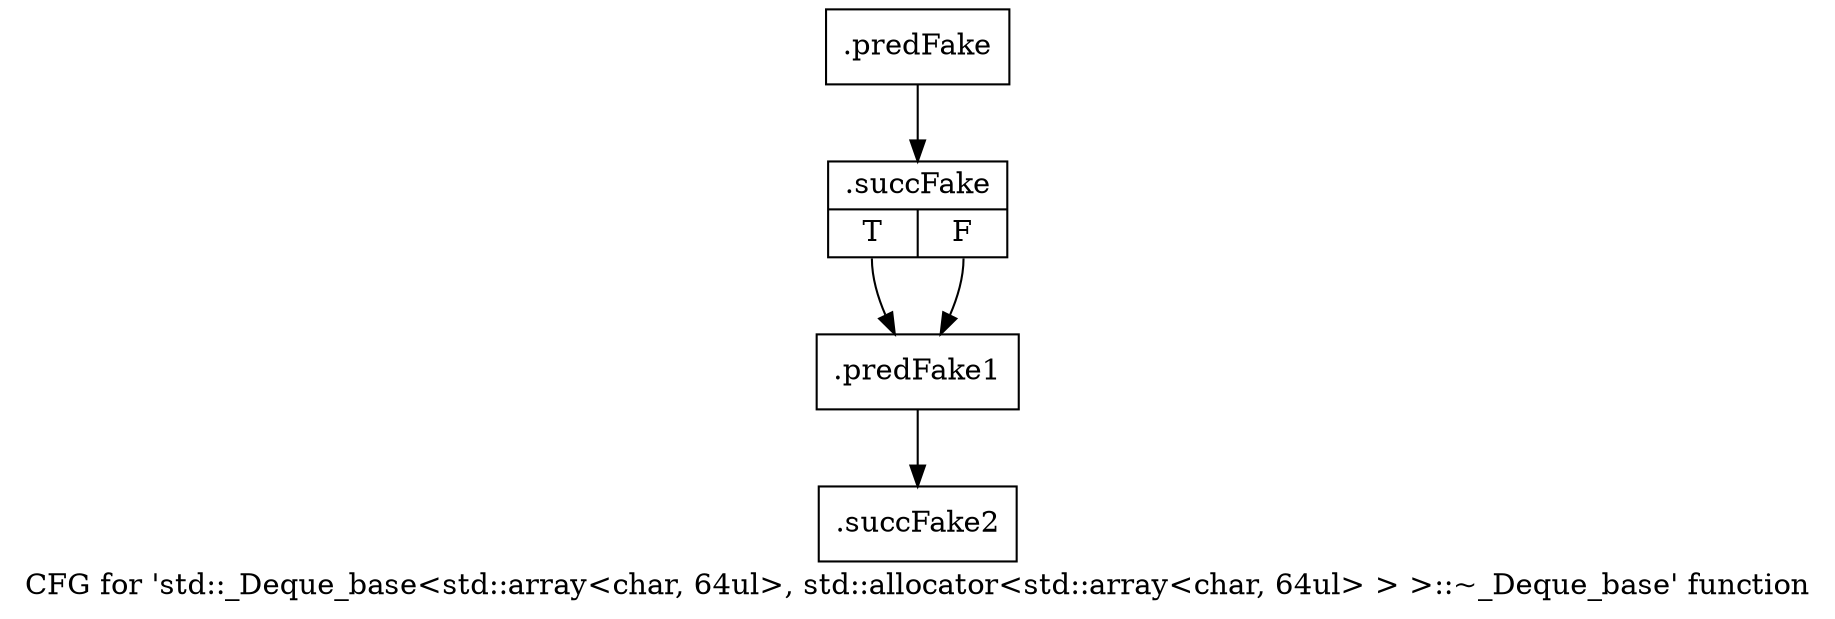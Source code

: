digraph "CFG for 'std::_Deque_base\<std::array\<char, 64ul\>, std::allocator\<std::array\<char, 64ul\> \> \>::~_Deque_base' function" {
	label="CFG for 'std::_Deque_base\<std::array\<char, 64ul\>, std::allocator\<std::array\<char, 64ul\> \> \>::~_Deque_base' function";

	Node0x6031480 [shape=record,filename="",linenumber="",label="{.predFake}"];
	Node0x6031480 -> Node0x6330320[ callList="" memoryops="" filename="/mnt/xilinx/Vitis_HLS/2021.2/tps/lnx64/gcc-6.2.0/lib/gcc/x86_64-pc-linux-gnu/6.2.0/../../../../include/c++/6.2.0/bits/stl_deque.h" execusionnum="0"];
	Node0x6330320 [shape=record,filename="/mnt/xilinx/Vitis_HLS/2021.2/tps/lnx64/gcc-6.2.0/lib/gcc/x86_64-pc-linux-gnu/6.2.0/../../../../include/c++/6.2.0/bits/stl_deque.h",linenumber="661",label="{.succFake|{<s0>T|<s1>F}}"];
	Node0x6330320:s0 -> Node0x6032130[ callList="" memoryops="" filename="/mnt/xilinx/Vitis_HLS/2021.2/tps/lnx64/gcc-6.2.0/lib/gcc/x86_64-pc-linux-gnu/6.2.0/../../../../include/c++/6.2.0/bits/stl_deque.h" execusionnum="0"];
	Node0x6330320:s1 -> Node0x6032130;
	Node0x6032130 [shape=record,filename="/mnt/xilinx/Vitis_HLS/2021.2/tps/lnx64/gcc-6.2.0/lib/gcc/x86_64-pc-linux-gnu/6.2.0/../../../../include/c++/6.2.0/bits/stl_deque.h",linenumber="667",label="{.predFake1}"];
	Node0x6032130 -> Node0x6330480[ callList="" memoryops="" filename="/mnt/xilinx/Vitis_HLS/2021.2/tps/lnx64/gcc-6.2.0/lib/gcc/x86_64-pc-linux-gnu/6.2.0/../../../../include/c++/6.2.0/bits/stl_deque.h" execusionnum="0"];
	Node0x6330480 [shape=record,filename="/mnt/xilinx/Vitis_HLS/2021.2/tps/lnx64/gcc-6.2.0/lib/gcc/x86_64-pc-linux-gnu/6.2.0/../../../../include/c++/6.2.0/bits/stl_deque.h",linenumber="667",label="{.succFake2}"];
}
